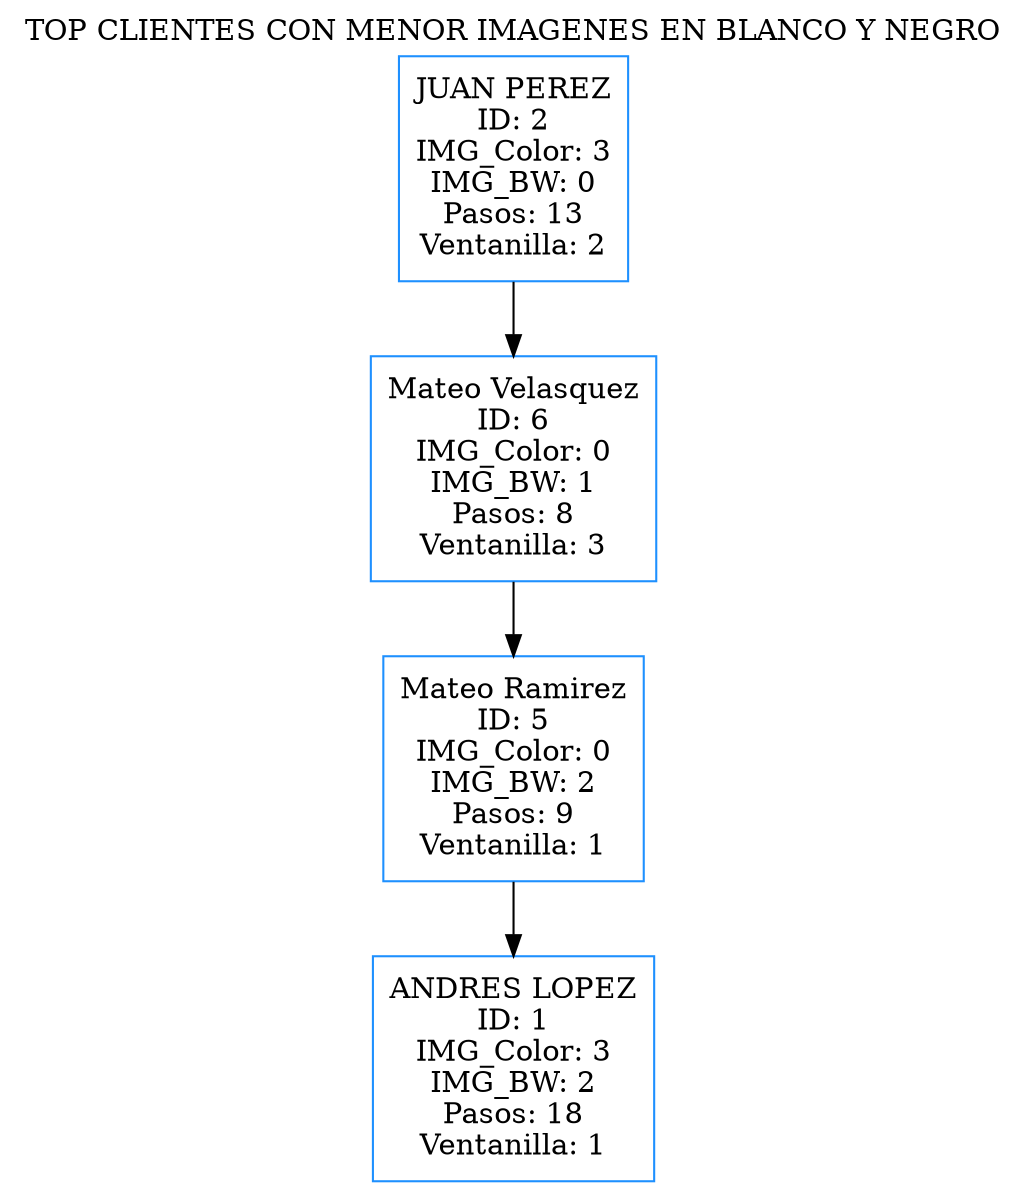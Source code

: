 digraph G{
label="TOP CLIENTES CON MENOR IMAGENES EN BLANCO Y NEGRO";
labelloc = "t"
node [shape=BOX,color=dodgerblue1];
cliente1791741888[label="JUAN PEREZ\nID: 2\nIMG_Color: 3\nIMG_BW: 0\nPasos: 13\nVentanilla: 2", width=1.5,height=1.5];
cliente189568618[label="Mateo Velasquez\nID: 6\nIMG_Color: 0\nIMG_BW: 1\nPasos: 8\nVentanilla: 3", width=1.5,height=1.5];
cliente284720968[label="Mateo Ramirez\nID: 5\nIMG_Color: 0\nIMG_BW: 2\nPasos: 9\nVentanilla: 1", width=1.5,height=1.5];
cliente2065951873[label="ANDRES LOPEZ\nID: 1\nIMG_Color: 3\nIMG_BW: 2\nPasos: 18\nVentanilla: 1", width=1.5,height=1.5];
cliente1791741888->cliente189568618;
cliente189568618->cliente284720968;
cliente284720968->cliente2065951873;

}